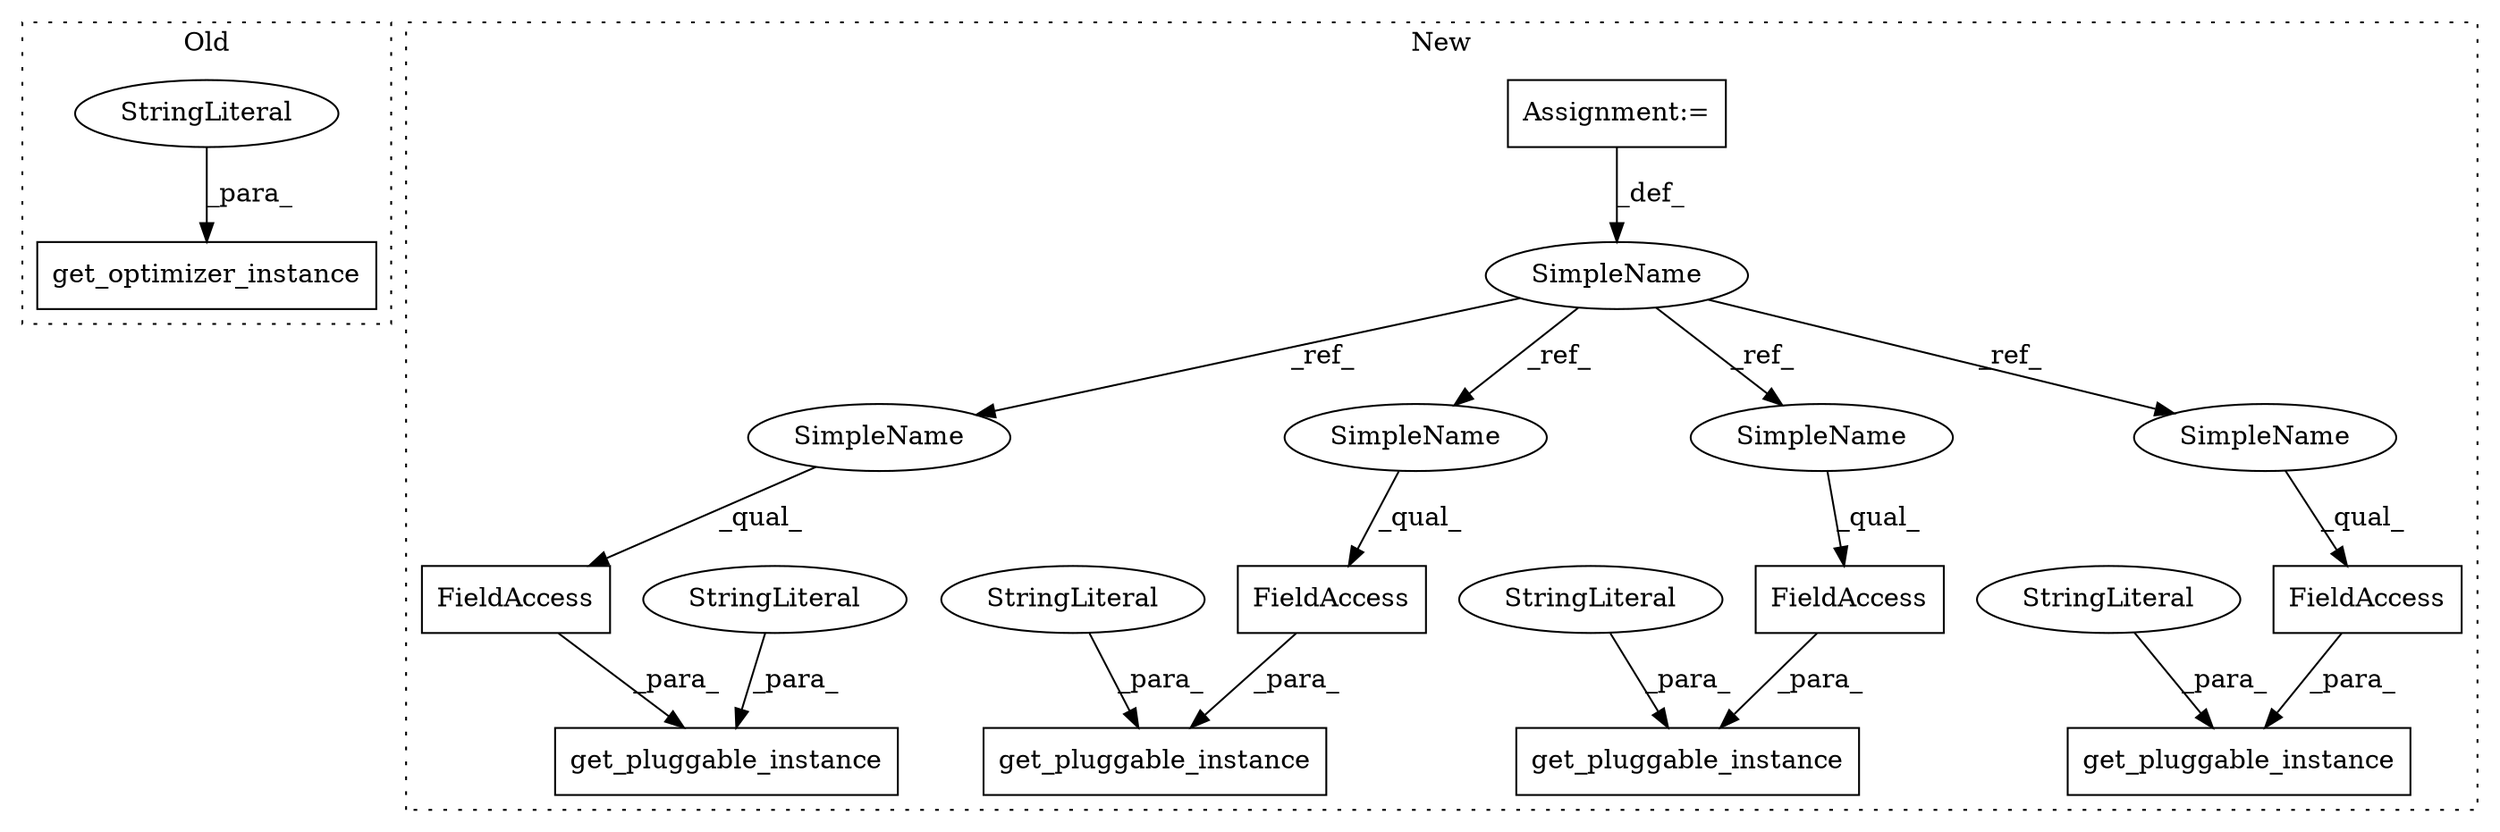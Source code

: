 digraph G {
subgraph cluster0 {
1 [label="get_optimizer_instance" a="32" s="3101,3134" l="23,1" shape="box"];
5 [label="StringLiteral" a="45" s="3124" l="10" shape="ellipse"];
label = "Old";
style="dotted";
}
subgraph cluster1 {
2 [label="get_pluggable_instance" a="32" s="3194,3246" l="23,1" shape="box"];
3 [label="FieldAccess" a="22" s="3217" l="23" shape="box"];
4 [label="Assignment:=" a="7" s="2750" l="13" shape="box"];
6 [label="StringLiteral" a="45" s="3241" l="5" shape="ellipse"];
7 [label="get_pluggable_instance" a="32" s="3098,3155" l="23,1" shape="box"];
8 [label="SimpleName" a="42" s="2750" l="13" shape="ellipse"];
9 [label="FieldAccess" a="22" s="3121" l="23" shape="box"];
10 [label="StringLiteral" a="45" s="3145" l="10" shape="ellipse"];
11 [label="get_pluggable_instance" a="32" s="2865,2922" l="23,1" shape="box"];
12 [label="FieldAccess" a="22" s="2888" l="27" shape="box"];
13 [label="get_pluggable_instance" a="32" s="2975,3033" l="23,1" shape="box"];
14 [label="FieldAccess" a="22" s="2998" l="30" shape="box"];
15 [label="StringLiteral" a="45" s="3029" l="4" shape="ellipse"];
16 [label="StringLiteral" a="45" s="2916" l="6" shape="ellipse"];
17 [label="SimpleName" a="42" s="3121" l="13" shape="ellipse"];
18 [label="SimpleName" a="42" s="2998" l="13" shape="ellipse"];
19 [label="SimpleName" a="42" s="3217" l="13" shape="ellipse"];
20 [label="SimpleName" a="42" s="2888" l="13" shape="ellipse"];
label = "New";
style="dotted";
}
3 -> 2 [label="_para_"];
4 -> 8 [label="_def_"];
5 -> 1 [label="_para_"];
6 -> 2 [label="_para_"];
8 -> 17 [label="_ref_"];
8 -> 18 [label="_ref_"];
8 -> 19 [label="_ref_"];
8 -> 20 [label="_ref_"];
9 -> 7 [label="_para_"];
10 -> 7 [label="_para_"];
12 -> 11 [label="_para_"];
14 -> 13 [label="_para_"];
15 -> 13 [label="_para_"];
16 -> 11 [label="_para_"];
17 -> 9 [label="_qual_"];
18 -> 14 [label="_qual_"];
19 -> 3 [label="_qual_"];
20 -> 12 [label="_qual_"];
}